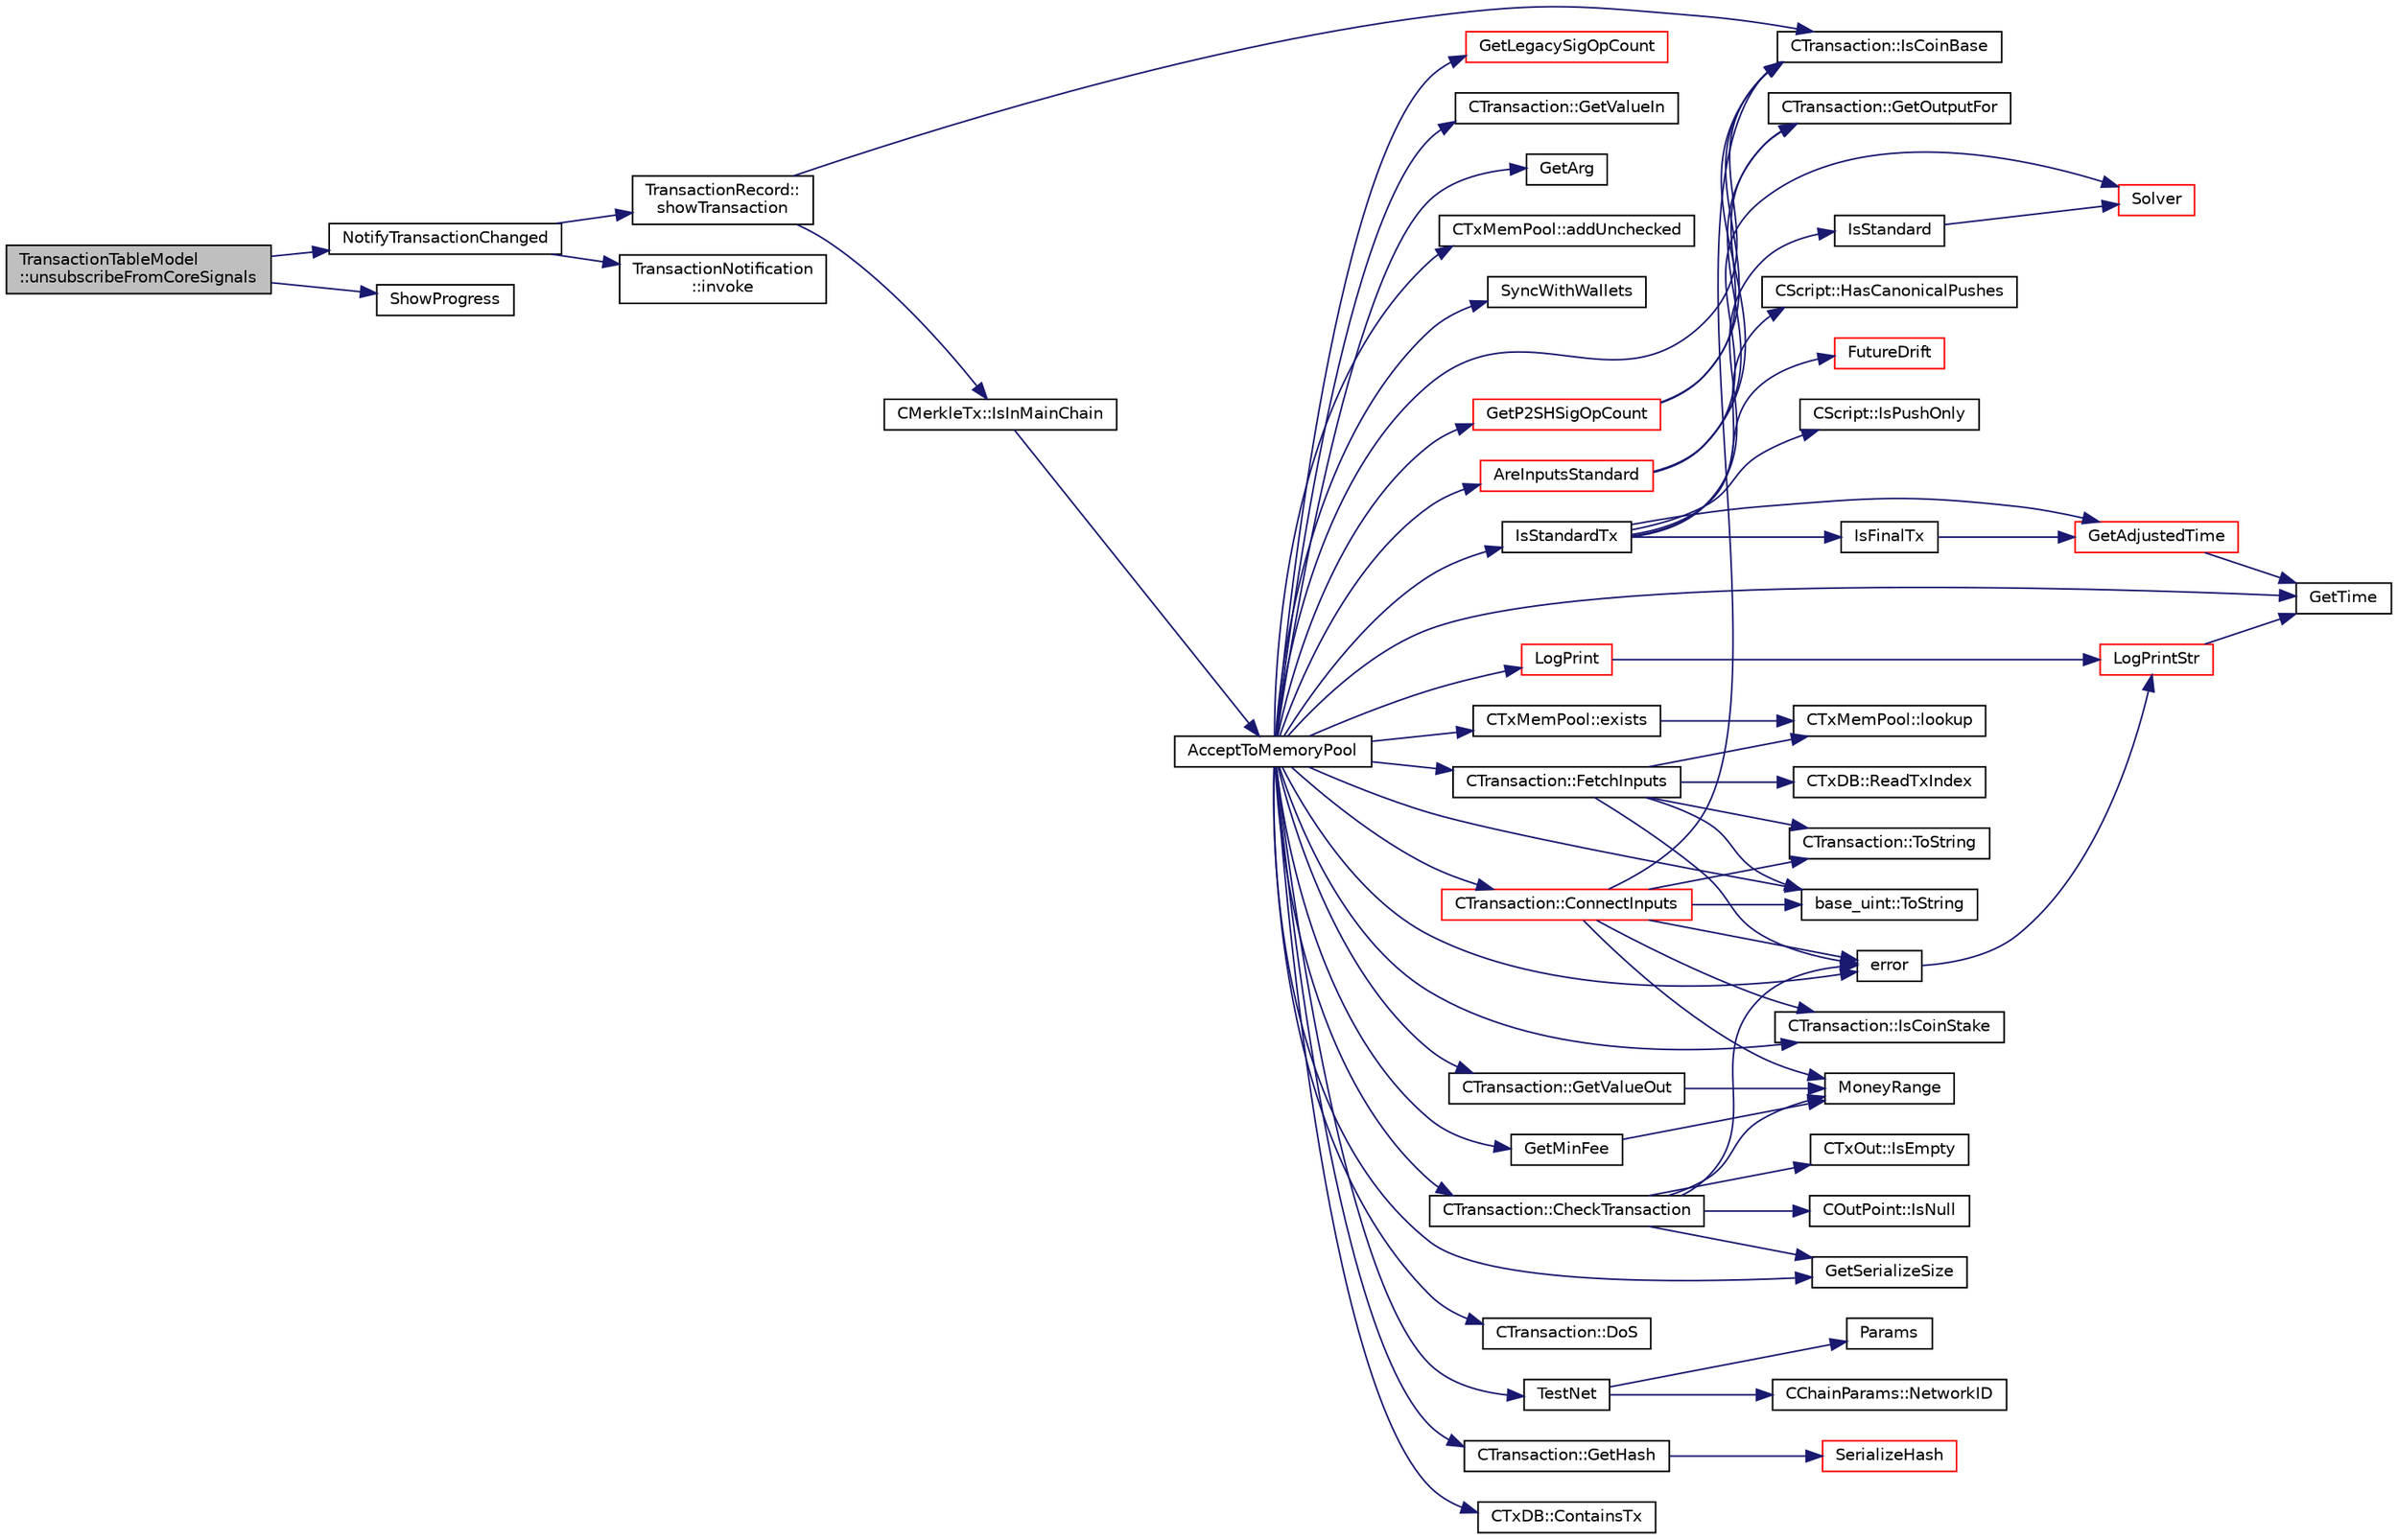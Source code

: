 digraph "TransactionTableModel::unsubscribeFromCoreSignals"
{
  edge [fontname="Helvetica",fontsize="10",labelfontname="Helvetica",labelfontsize="10"];
  node [fontname="Helvetica",fontsize="10",shape=record];
  rankdir="LR";
  Node1138 [label="TransactionTableModel\l::unsubscribeFromCoreSignals",height=0.2,width=0.4,color="black", fillcolor="grey75", style="filled", fontcolor="black"];
  Node1138 -> Node1139 [color="midnightblue",fontsize="10",style="solid",fontname="Helvetica"];
  Node1139 [label="NotifyTransactionChanged",height=0.2,width=0.4,color="black", fillcolor="white", style="filled",URL="$d7/d6a/transactiontablemodel_8cpp.html#a07e9dfe08b758569cb80c2558979c164"];
  Node1139 -> Node1140 [color="midnightblue",fontsize="10",style="solid",fontname="Helvetica"];
  Node1140 [label="TransactionRecord::\lshowTransaction",height=0.2,width=0.4,color="black", fillcolor="white", style="filled",URL="$d1/da7/class_transaction_record.html#a5ad1d1af4bec5b15a624b7a451e8cdbf",tooltip="Decompose CWallet transaction to model transaction records. "];
  Node1140 -> Node1141 [color="midnightblue",fontsize="10",style="solid",fontname="Helvetica"];
  Node1141 [label="CTransaction::IsCoinBase",height=0.2,width=0.4,color="black", fillcolor="white", style="filled",URL="$df/d43/class_c_transaction.html#a96256e8ac1bf79ad9c057e48c41132dd"];
  Node1140 -> Node1142 [color="midnightblue",fontsize="10",style="solid",fontname="Helvetica"];
  Node1142 [label="CMerkleTx::IsInMainChain",height=0.2,width=0.4,color="black", fillcolor="white", style="filled",URL="$d1/dff/class_c_merkle_tx.html#ad4b3623fabf1924dba2a7694e3418e1e"];
  Node1142 -> Node1143 [color="midnightblue",fontsize="10",style="solid",fontname="Helvetica"];
  Node1143 [label="AcceptToMemoryPool",height=0.2,width=0.4,color="black", fillcolor="white", style="filled",URL="$d4/dbf/main_8h.html#addea0e425b693b4c1be712c3ead94568",tooltip="(try to) add transaction to memory pool "];
  Node1143 -> Node1144 [color="midnightblue",fontsize="10",style="solid",fontname="Helvetica"];
  Node1144 [label="CTransaction::CheckTransaction",height=0.2,width=0.4,color="black", fillcolor="white", style="filled",URL="$df/d43/class_c_transaction.html#a2104329681e2749baeeaaf47c0af482d"];
  Node1144 -> Node1145 [color="midnightblue",fontsize="10",style="solid",fontname="Helvetica"];
  Node1145 [label="error",height=0.2,width=0.4,color="black", fillcolor="white", style="filled",URL="$d8/d3c/util_8h.html#af8985880cf4ef26df0a5aa2ffcb76662"];
  Node1145 -> Node1146 [color="midnightblue",fontsize="10",style="solid",fontname="Helvetica"];
  Node1146 [label="LogPrintStr",height=0.2,width=0.4,color="red", fillcolor="white", style="filled",URL="$d8/d3c/util_8h.html#afd4c3002b2797c0560adddb6af3ca1da"];
  Node1146 -> Node1154 [color="midnightblue",fontsize="10",style="solid",fontname="Helvetica"];
  Node1154 [label="GetTime",height=0.2,width=0.4,color="black", fillcolor="white", style="filled",URL="$df/d2d/util_8cpp.html#a46fac5fba8ba905b5f9acb364f5d8c6f"];
  Node1144 -> Node1155 [color="midnightblue",fontsize="10",style="solid",fontname="Helvetica"];
  Node1155 [label="GetSerializeSize",height=0.2,width=0.4,color="black", fillcolor="white", style="filled",URL="$df/d9d/serialize_8h.html#a48239e478ae730373d1984fe304ca025"];
  Node1144 -> Node1156 [color="midnightblue",fontsize="10",style="solid",fontname="Helvetica"];
  Node1156 [label="CTxOut::IsEmpty",height=0.2,width=0.4,color="black", fillcolor="white", style="filled",URL="$d2/db7/class_c_tx_out.html#ae5eab8e2d01f678135b8891645db6b78"];
  Node1144 -> Node1157 [color="midnightblue",fontsize="10",style="solid",fontname="Helvetica"];
  Node1157 [label="MoneyRange",height=0.2,width=0.4,color="black", fillcolor="white", style="filled",URL="$dd/d2f/amount_8h.html#a12db56a9a1c931941f0943ecbb278aae"];
  Node1144 -> Node1158 [color="midnightblue",fontsize="10",style="solid",fontname="Helvetica"];
  Node1158 [label="COutPoint::IsNull",height=0.2,width=0.4,color="black", fillcolor="white", style="filled",URL="$d5/d05/class_c_out_point.html#ae1516581fa2234556761f04af3a207a6"];
  Node1143 -> Node1145 [color="midnightblue",fontsize="10",style="solid",fontname="Helvetica"];
  Node1143 -> Node1141 [color="midnightblue",fontsize="10",style="solid",fontname="Helvetica"];
  Node1143 -> Node1159 [color="midnightblue",fontsize="10",style="solid",fontname="Helvetica"];
  Node1159 [label="CTransaction::DoS",height=0.2,width=0.4,color="black", fillcolor="white", style="filled",URL="$df/d43/class_c_transaction.html#ae5f57b4b90e5a179bb359bdf72fba753"];
  Node1143 -> Node1160 [color="midnightblue",fontsize="10",style="solid",fontname="Helvetica"];
  Node1160 [label="CTransaction::IsCoinStake",height=0.2,width=0.4,color="black", fillcolor="white", style="filled",URL="$df/d43/class_c_transaction.html#ace4278a41a296d40dcf5fb2b9cf007ec"];
  Node1143 -> Node1161 [color="midnightblue",fontsize="10",style="solid",fontname="Helvetica"];
  Node1161 [label="TestNet",height=0.2,width=0.4,color="black", fillcolor="white", style="filled",URL="$d7/ddb/chainparams_8h.html#abc8c1af875107f5eac0f327bd3b8363d"];
  Node1161 -> Node1162 [color="midnightblue",fontsize="10",style="solid",fontname="Helvetica"];
  Node1162 [label="Params",height=0.2,width=0.4,color="black", fillcolor="white", style="filled",URL="$d7/ddb/chainparams_8h.html#ace5c5b706d71a324a417dd2db394fd4a",tooltip="Return the currently selected parameters. "];
  Node1161 -> Node1150 [color="midnightblue",fontsize="10",style="solid",fontname="Helvetica"];
  Node1150 [label="CChainParams::NetworkID",height=0.2,width=0.4,color="black", fillcolor="white", style="filled",URL="$d1/d4f/class_c_chain_params.html#a90dc493ec0c0325c98c3ac06eb99862b"];
  Node1143 -> Node1163 [color="midnightblue",fontsize="10",style="solid",fontname="Helvetica"];
  Node1163 [label="IsStandardTx",height=0.2,width=0.4,color="black", fillcolor="white", style="filled",URL="$df/d0a/main_8cpp.html#acd163a09d0e4384ebe85dead57730dd7"];
  Node1163 -> Node1164 [color="midnightblue",fontsize="10",style="solid",fontname="Helvetica"];
  Node1164 [label="IsFinalTx",height=0.2,width=0.4,color="black", fillcolor="white", style="filled",URL="$df/d0a/main_8cpp.html#adc332cd7ac94e639bb4239618341be19"];
  Node1164 -> Node1165 [color="midnightblue",fontsize="10",style="solid",fontname="Helvetica"];
  Node1165 [label="GetAdjustedTime",height=0.2,width=0.4,color="red", fillcolor="white", style="filled",URL="$df/d2d/util_8cpp.html#a09f81b9c7650f898cf3cf305b87547e6"];
  Node1165 -> Node1154 [color="midnightblue",fontsize="10",style="solid",fontname="Helvetica"];
  Node1163 -> Node1167 [color="midnightblue",fontsize="10",style="solid",fontname="Helvetica"];
  Node1167 [label="FutureDrift",height=0.2,width=0.4,color="red", fillcolor="white", style="filled",URL="$d4/dbf/main_8h.html#a3ccc18be451c0cbde74b3074e71f9c66"];
  Node1163 -> Node1165 [color="midnightblue",fontsize="10",style="solid",fontname="Helvetica"];
  Node1163 -> Node1174 [color="midnightblue",fontsize="10",style="solid",fontname="Helvetica"];
  Node1174 [label="CScript::IsPushOnly",height=0.2,width=0.4,color="black", fillcolor="white", style="filled",URL="$d9/d4b/class_c_script.html#a804771eeafb1039672515eabbc823274"];
  Node1163 -> Node1175 [color="midnightblue",fontsize="10",style="solid",fontname="Helvetica"];
  Node1175 [label="CScript::HasCanonicalPushes",height=0.2,width=0.4,color="black", fillcolor="white", style="filled",URL="$d9/d4b/class_c_script.html#ade3c28813e7c242c73a5d59731d589c5"];
  Node1163 -> Node1176 [color="midnightblue",fontsize="10",style="solid",fontname="Helvetica"];
  Node1176 [label="IsStandard",height=0.2,width=0.4,color="black", fillcolor="white", style="filled",URL="$dd/d0f/script_8cpp.html#abb2b48ecfd43dcb01e25d9d4c333a340"];
  Node1176 -> Node1177 [color="midnightblue",fontsize="10",style="solid",fontname="Helvetica"];
  Node1177 [label="Solver",height=0.2,width=0.4,color="red", fillcolor="white", style="filled",URL="$dd/d0f/script_8cpp.html#a6ee6be50bff44464e905680c6fcee6dc"];
  Node1143 -> Node1182 [color="midnightblue",fontsize="10",style="solid",fontname="Helvetica"];
  Node1182 [label="CTransaction::GetHash",height=0.2,width=0.4,color="black", fillcolor="white", style="filled",URL="$df/d43/class_c_transaction.html#a0b46d80e82ca324e82c2ce3fc1492bfa"];
  Node1182 -> Node1183 [color="midnightblue",fontsize="10",style="solid",fontname="Helvetica"];
  Node1183 [label="SerializeHash",height=0.2,width=0.4,color="red", fillcolor="white", style="filled",URL="$db/dfb/hash_8h.html#a6de694e43f17c62025c6883965b65e63"];
  Node1143 -> Node1185 [color="midnightblue",fontsize="10",style="solid",fontname="Helvetica"];
  Node1185 [label="CTxMemPool::exists",height=0.2,width=0.4,color="black", fillcolor="white", style="filled",URL="$db/d98/class_c_tx_mem_pool.html#a8b7a13b5289ab839d4460f41a7da9789"];
  Node1185 -> Node1186 [color="midnightblue",fontsize="10",style="solid",fontname="Helvetica"];
  Node1186 [label="CTxMemPool::lookup",height=0.2,width=0.4,color="black", fillcolor="white", style="filled",URL="$db/d98/class_c_tx_mem_pool.html#ad6d9966cdeb4b6586f7186e709b4e77e"];
  Node1143 -> Node1187 [color="midnightblue",fontsize="10",style="solid",fontname="Helvetica"];
  Node1187 [label="CTxDB::ContainsTx",height=0.2,width=0.4,color="black", fillcolor="white", style="filled",URL="$d9/d8d/class_c_tx_d_b.html#a09b87317101ed16b6ad99794279f4c2d"];
  Node1143 -> Node1188 [color="midnightblue",fontsize="10",style="solid",fontname="Helvetica"];
  Node1188 [label="CTransaction::FetchInputs",height=0.2,width=0.4,color="black", fillcolor="white", style="filled",URL="$df/d43/class_c_transaction.html#a5a4967303d3b588a120687f3ed1f4b0a",tooltip="Fetch from memory and/or disk. "];
  Node1188 -> Node1189 [color="midnightblue",fontsize="10",style="solid",fontname="Helvetica"];
  Node1189 [label="CTxDB::ReadTxIndex",height=0.2,width=0.4,color="black", fillcolor="white", style="filled",URL="$d9/d8d/class_c_tx_d_b.html#a8a138e5dcc3ef98991abaa16eaa8ddeb"];
  Node1188 -> Node1145 [color="midnightblue",fontsize="10",style="solid",fontname="Helvetica"];
  Node1188 -> Node1190 [color="midnightblue",fontsize="10",style="solid",fontname="Helvetica"];
  Node1190 [label="base_uint::ToString",height=0.2,width=0.4,color="black", fillcolor="white", style="filled",URL="$da/df7/classbase__uint.html#acccba4d9d51a0c36261718ca0cbb293b"];
  Node1188 -> Node1186 [color="midnightblue",fontsize="10",style="solid",fontname="Helvetica"];
  Node1188 -> Node1191 [color="midnightblue",fontsize="10",style="solid",fontname="Helvetica"];
  Node1191 [label="CTransaction::ToString",height=0.2,width=0.4,color="black", fillcolor="white", style="filled",URL="$df/d43/class_c_transaction.html#a80370923c3ac828de68919295d5d0659"];
  Node1143 -> Node1190 [color="midnightblue",fontsize="10",style="solid",fontname="Helvetica"];
  Node1143 -> Node1192 [color="midnightblue",fontsize="10",style="solid",fontname="Helvetica"];
  Node1192 [label="AreInputsStandard",height=0.2,width=0.4,color="red", fillcolor="white", style="filled",URL="$df/d0a/main_8cpp.html#a29901e539b487e09c90ff90c7560bd9d",tooltip="Check for standard transaction types. "];
  Node1192 -> Node1141 [color="midnightblue",fontsize="10",style="solid",fontname="Helvetica"];
  Node1192 -> Node1193 [color="midnightblue",fontsize="10",style="solid",fontname="Helvetica"];
  Node1193 [label="CTransaction::GetOutputFor",height=0.2,width=0.4,color="black", fillcolor="white", style="filled",URL="$df/d43/class_c_transaction.html#a6b7535cbc89183563196d24c3b1d53cd"];
  Node1192 -> Node1177 [color="midnightblue",fontsize="10",style="solid",fontname="Helvetica"];
  Node1143 -> Node1256 [color="midnightblue",fontsize="10",style="solid",fontname="Helvetica"];
  Node1256 [label="GetLegacySigOpCount",height=0.2,width=0.4,color="red", fillcolor="white", style="filled",URL="$df/d0a/main_8cpp.html#ad2eaf4f8542c12ea9ee1183609cc6d1a",tooltip="Count ECDSA signature operations the old-fashioned (pre-0.6) way. "];
  Node1143 -> Node1258 [color="midnightblue",fontsize="10",style="solid",fontname="Helvetica"];
  Node1258 [label="GetP2SHSigOpCount",height=0.2,width=0.4,color="red", fillcolor="white", style="filled",URL="$df/d0a/main_8cpp.html#a519cfd439598a8bf64fe5503aa74cfcb",tooltip="Count ECDSA signature operations in pay-to-script-hash inputs. "];
  Node1258 -> Node1141 [color="midnightblue",fontsize="10",style="solid",fontname="Helvetica"];
  Node1258 -> Node1193 [color="midnightblue",fontsize="10",style="solid",fontname="Helvetica"];
  Node1143 -> Node1269 [color="midnightblue",fontsize="10",style="solid",fontname="Helvetica"];
  Node1269 [label="CTransaction::GetValueIn",height=0.2,width=0.4,color="black", fillcolor="white", style="filled",URL="$df/d43/class_c_transaction.html#a50051cce0d44bc4ea2018625101dc1b6",tooltip="Amount of ions coming in to this transaction Note that lightweight clients may not know anything besi..."];
  Node1143 -> Node1270 [color="midnightblue",fontsize="10",style="solid",fontname="Helvetica"];
  Node1270 [label="CTransaction::GetValueOut",height=0.2,width=0.4,color="black", fillcolor="white", style="filled",URL="$df/d43/class_c_transaction.html#a9ce7d94c68adb37627d82669b83a7c59",tooltip="Amount of ions spent by this transaction. "];
  Node1270 -> Node1157 [color="midnightblue",fontsize="10",style="solid",fontname="Helvetica"];
  Node1143 -> Node1155 [color="midnightblue",fontsize="10",style="solid",fontname="Helvetica"];
  Node1143 -> Node1271 [color="midnightblue",fontsize="10",style="solid",fontname="Helvetica"];
  Node1271 [label="GetMinFee",height=0.2,width=0.4,color="black", fillcolor="white", style="filled",URL="$df/d0a/main_8cpp.html#a95215e52b78d3270b416dc7b83a306fe"];
  Node1271 -> Node1157 [color="midnightblue",fontsize="10",style="solid",fontname="Helvetica"];
  Node1143 -> Node1154 [color="midnightblue",fontsize="10",style="solid",fontname="Helvetica"];
  Node1143 -> Node1251 [color="midnightblue",fontsize="10",style="solid",fontname="Helvetica"];
  Node1251 [label="GetArg",height=0.2,width=0.4,color="black", fillcolor="white", style="filled",URL="$df/d2d/util_8cpp.html#a24f685720bf40370e5bd2a192ad50cd8",tooltip="Return string argument or default value. "];
  Node1143 -> Node1254 [color="midnightblue",fontsize="10",style="solid",fontname="Helvetica"];
  Node1254 [label="LogPrint",height=0.2,width=0.4,color="red", fillcolor="white", style="filled",URL="$d8/d3c/util_8h.html#aab1f837a2366f424bdc996fdf6352171"];
  Node1254 -> Node1146 [color="midnightblue",fontsize="10",style="solid",fontname="Helvetica"];
  Node1143 -> Node1272 [color="midnightblue",fontsize="10",style="solid",fontname="Helvetica"];
  Node1272 [label="CTransaction::ConnectInputs",height=0.2,width=0.4,color="red", fillcolor="white", style="filled",URL="$df/d43/class_c_transaction.html#aaab6c4ba493c918e29fd383043dcaae7",tooltip="Sanity check previous transactions, then, if all checks succeed, mark them as spent by this transacti..."];
  Node1272 -> Node1145 [color="midnightblue",fontsize="10",style="solid",fontname="Helvetica"];
  Node1272 -> Node1190 [color="midnightblue",fontsize="10",style="solid",fontname="Helvetica"];
  Node1272 -> Node1191 [color="midnightblue",fontsize="10",style="solid",fontname="Helvetica"];
  Node1272 -> Node1141 [color="midnightblue",fontsize="10",style="solid",fontname="Helvetica"];
  Node1272 -> Node1160 [color="midnightblue",fontsize="10",style="solid",fontname="Helvetica"];
  Node1272 -> Node1157 [color="midnightblue",fontsize="10",style="solid",fontname="Helvetica"];
  Node1143 -> Node1278 [color="midnightblue",fontsize="10",style="solid",fontname="Helvetica"];
  Node1278 [label="CTxMemPool::addUnchecked",height=0.2,width=0.4,color="black", fillcolor="white", style="filled",URL="$db/d98/class_c_tx_mem_pool.html#a1203ac5cf3bdb88af4922705afad555d"];
  Node1143 -> Node1279 [color="midnightblue",fontsize="10",style="solid",fontname="Helvetica"];
  Node1279 [label="SyncWithWallets",height=0.2,width=0.4,color="black", fillcolor="white", style="filled",URL="$df/d0a/main_8cpp.html#ac79dd0809b8f21bd8d861dfcfc4a7fb3",tooltip="Push an updated transaction to all registered wallets. "];
  Node1139 -> Node1280 [color="midnightblue",fontsize="10",style="solid",fontname="Helvetica"];
  Node1280 [label="TransactionNotification\l::invoke",height=0.2,width=0.4,color="black", fillcolor="white", style="filled",URL="$d6/d80/struct_transaction_notification.html#a6351a5b93f908a2df2e854e08178edb3"];
  Node1138 -> Node1281 [color="midnightblue",fontsize="10",style="solid",fontname="Helvetica"];
  Node1281 [label="ShowProgress",height=0.2,width=0.4,color="black", fillcolor="white", style="filled",URL="$d7/d6a/transactiontablemodel_8cpp.html#a42ed02a3b43c57f1b365eb2986378f54"];
}
